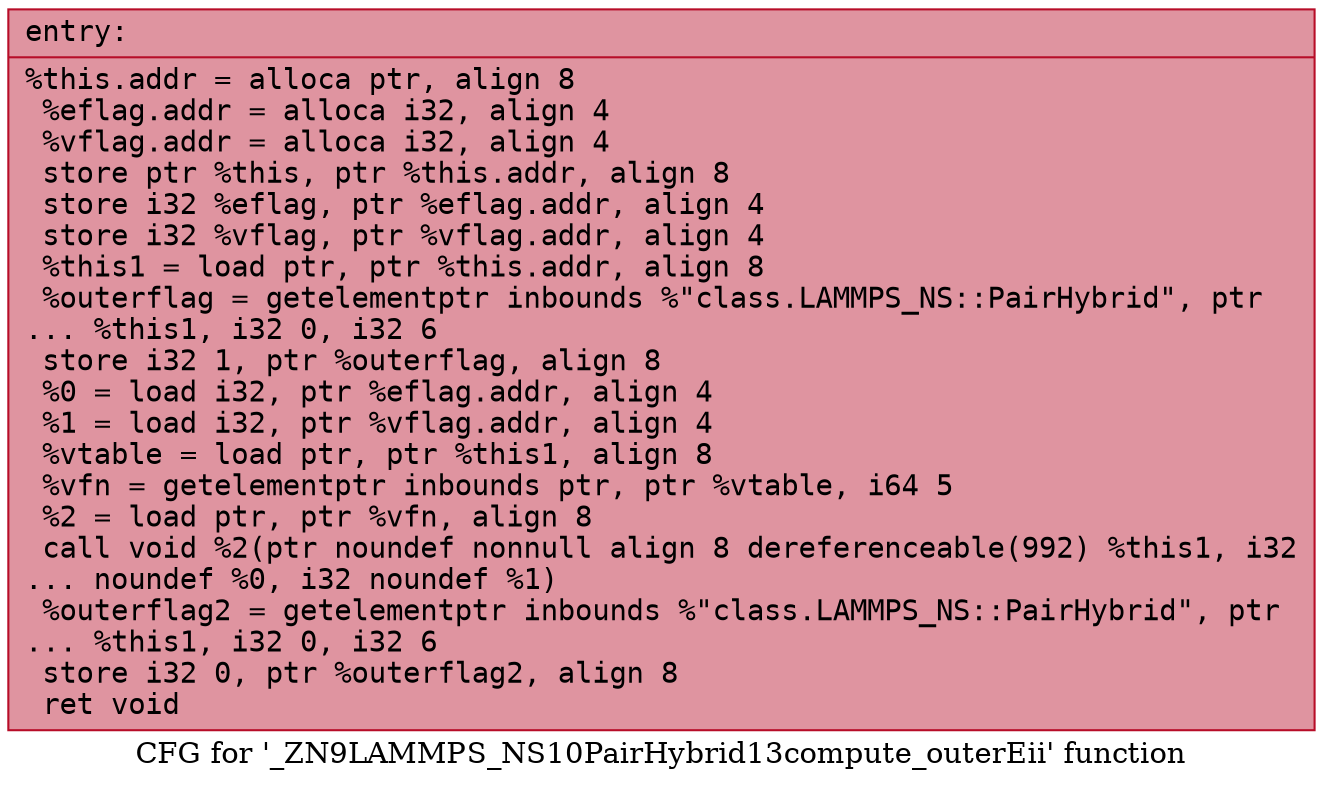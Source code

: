 digraph "CFG for '_ZN9LAMMPS_NS10PairHybrid13compute_outerEii' function" {
	label="CFG for '_ZN9LAMMPS_NS10PairHybrid13compute_outerEii' function";

	Node0x55975a610530 [shape=record,color="#b70d28ff", style=filled, fillcolor="#b70d2870" fontname="Courier",label="{entry:\l|  %this.addr = alloca ptr, align 8\l  %eflag.addr = alloca i32, align 4\l  %vflag.addr = alloca i32, align 4\l  store ptr %this, ptr %this.addr, align 8\l  store i32 %eflag, ptr %eflag.addr, align 4\l  store i32 %vflag, ptr %vflag.addr, align 4\l  %this1 = load ptr, ptr %this.addr, align 8\l  %outerflag = getelementptr inbounds %\"class.LAMMPS_NS::PairHybrid\", ptr\l... %this1, i32 0, i32 6\l  store i32 1, ptr %outerflag, align 8\l  %0 = load i32, ptr %eflag.addr, align 4\l  %1 = load i32, ptr %vflag.addr, align 4\l  %vtable = load ptr, ptr %this1, align 8\l  %vfn = getelementptr inbounds ptr, ptr %vtable, i64 5\l  %2 = load ptr, ptr %vfn, align 8\l  call void %2(ptr noundef nonnull align 8 dereferenceable(992) %this1, i32\l... noundef %0, i32 noundef %1)\l  %outerflag2 = getelementptr inbounds %\"class.LAMMPS_NS::PairHybrid\", ptr\l... %this1, i32 0, i32 6\l  store i32 0, ptr %outerflag2, align 8\l  ret void\l}"];
}
